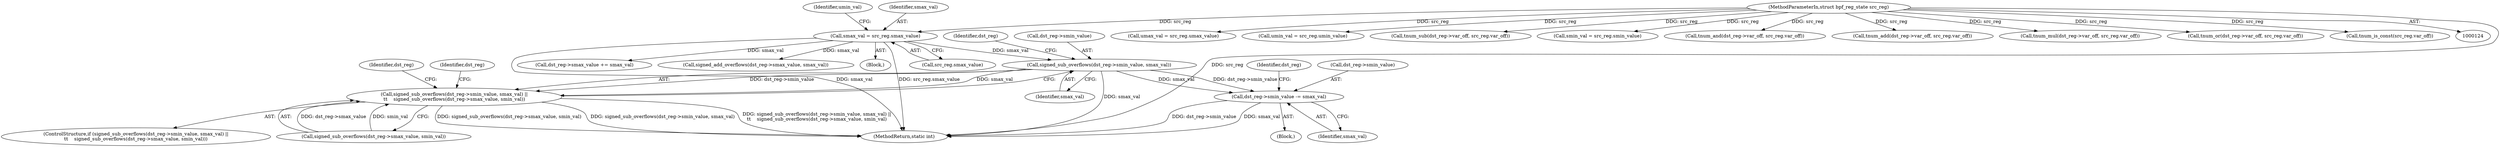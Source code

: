 digraph "0_linux_468f6eafa6c44cb2c5d8aad35e12f06c240a812a@pointer" {
"1000285" [label="(Call,signed_sub_overflows(dst_reg->smin_value, smax_val))"];
"1000165" [label="(Call,smax_val = src_reg.smax_value)"];
"1000128" [label="(MethodParameterIn,struct bpf_reg_state src_reg)"];
"1000284" [label="(Call,signed_sub_overflows(dst_reg->smin_value, smax_val) ||\n\t\t    signed_sub_overflows(dst_reg->smax_value, smin_val))"];
"1000308" [label="(Call,dst_reg->smin_value -= smax_val)"];
"1000175" [label="(Call,umax_val = src_reg.umax_value)"];
"1000226" [label="(Call,dst_reg->smax_value += smax_val)"];
"1000283" [label="(ControlStructure,if (signed_sub_overflows(dst_reg->smin_value, smax_val) ||\n\t\t    signed_sub_overflows(dst_reg->smax_value, smin_val)))"];
"1000315" [label="(Identifier,dst_reg)"];
"1000170" [label="(Call,umin_val = src_reg.umin_value)"];
"1000203" [label="(Call,signed_add_overflows(dst_reg->smax_value, smax_val))"];
"1000312" [label="(Identifier,smax_val)"];
"1000129" [label="(Block,)"];
"1000284" [label="(Call,signed_sub_overflows(dst_reg->smin_value, smax_val) ||\n\t\t    signed_sub_overflows(dst_reg->smax_value, smin_val))"];
"1000308" [label="(Call,dst_reg->smin_value -= smax_val)"];
"1000783" [label="(MethodReturn,static int)"];
"1000351" [label="(Call,tnum_sub(dst_reg->var_off, src_reg.var_off))"];
"1000160" [label="(Call,smin_val = src_reg.smin_value)"];
"1000471" [label="(Call,tnum_and(dst_reg->var_off, src_reg.var_off))"];
"1000310" [label="(Identifier,dst_reg)"];
"1000165" [label="(Call,smax_val = src_reg.smax_value)"];
"1000290" [label="(Call,signed_sub_overflows(dst_reg->smax_value, smin_val))"];
"1000274" [label="(Call,tnum_add(dst_reg->var_off, src_reg.var_off))"];
"1000309" [label="(Call,dst_reg->smin_value)"];
"1000298" [label="(Identifier,dst_reg)"];
"1000364" [label="(Call,tnum_mul(dst_reg->var_off, src_reg.var_off))"];
"1000128" [label="(MethodParameterIn,struct bpf_reg_state src_reg)"];
"1000292" [label="(Identifier,dst_reg)"];
"1000560" [label="(Call,tnum_or(dst_reg->var_off, src_reg.var_off))"];
"1000167" [label="(Call,src_reg.smax_value)"];
"1000285" [label="(Call,signed_sub_overflows(dst_reg->smin_value, smax_val))"];
"1000307" [label="(Block,)"];
"1000286" [label="(Call,dst_reg->smin_value)"];
"1000289" [label="(Identifier,smax_val)"];
"1000171" [label="(Identifier,umin_val)"];
"1000166" [label="(Identifier,smax_val)"];
"1000182" [label="(Call,tnum_is_const(src_reg.var_off))"];
"1000285" -> "1000284"  [label="AST: "];
"1000285" -> "1000289"  [label="CFG: "];
"1000286" -> "1000285"  [label="AST: "];
"1000289" -> "1000285"  [label="AST: "];
"1000292" -> "1000285"  [label="CFG: "];
"1000284" -> "1000285"  [label="CFG: "];
"1000285" -> "1000783"  [label="DDG: smax_val"];
"1000285" -> "1000284"  [label="DDG: dst_reg->smin_value"];
"1000285" -> "1000284"  [label="DDG: smax_val"];
"1000165" -> "1000285"  [label="DDG: smax_val"];
"1000285" -> "1000308"  [label="DDG: smax_val"];
"1000285" -> "1000308"  [label="DDG: dst_reg->smin_value"];
"1000165" -> "1000129"  [label="AST: "];
"1000165" -> "1000167"  [label="CFG: "];
"1000166" -> "1000165"  [label="AST: "];
"1000167" -> "1000165"  [label="AST: "];
"1000171" -> "1000165"  [label="CFG: "];
"1000165" -> "1000783"  [label="DDG: smax_val"];
"1000165" -> "1000783"  [label="DDG: src_reg.smax_value"];
"1000128" -> "1000165"  [label="DDG: src_reg"];
"1000165" -> "1000203"  [label="DDG: smax_val"];
"1000165" -> "1000226"  [label="DDG: smax_val"];
"1000128" -> "1000124"  [label="AST: "];
"1000128" -> "1000783"  [label="DDG: src_reg"];
"1000128" -> "1000160"  [label="DDG: src_reg"];
"1000128" -> "1000170"  [label="DDG: src_reg"];
"1000128" -> "1000175"  [label="DDG: src_reg"];
"1000128" -> "1000182"  [label="DDG: src_reg"];
"1000128" -> "1000274"  [label="DDG: src_reg"];
"1000128" -> "1000351"  [label="DDG: src_reg"];
"1000128" -> "1000364"  [label="DDG: src_reg"];
"1000128" -> "1000471"  [label="DDG: src_reg"];
"1000128" -> "1000560"  [label="DDG: src_reg"];
"1000284" -> "1000283"  [label="AST: "];
"1000284" -> "1000290"  [label="CFG: "];
"1000290" -> "1000284"  [label="AST: "];
"1000298" -> "1000284"  [label="CFG: "];
"1000310" -> "1000284"  [label="CFG: "];
"1000284" -> "1000783"  [label="DDG: signed_sub_overflows(dst_reg->smin_value, smax_val)"];
"1000284" -> "1000783"  [label="DDG: signed_sub_overflows(dst_reg->smin_value, smax_val) ||\n\t\t    signed_sub_overflows(dst_reg->smax_value, smin_val)"];
"1000284" -> "1000783"  [label="DDG: signed_sub_overflows(dst_reg->smax_value, smin_val)"];
"1000290" -> "1000284"  [label="DDG: dst_reg->smax_value"];
"1000290" -> "1000284"  [label="DDG: smin_val"];
"1000308" -> "1000307"  [label="AST: "];
"1000308" -> "1000312"  [label="CFG: "];
"1000309" -> "1000308"  [label="AST: "];
"1000312" -> "1000308"  [label="AST: "];
"1000315" -> "1000308"  [label="CFG: "];
"1000308" -> "1000783"  [label="DDG: dst_reg->smin_value"];
"1000308" -> "1000783"  [label="DDG: smax_val"];
}
